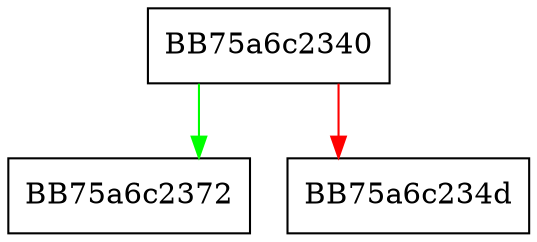 digraph push_back {
  node [shape="box"];
  graph [splines=ortho];
  BB75a6c2340 -> BB75a6c2372 [color="green"];
  BB75a6c2340 -> BB75a6c234d [color="red"];
}